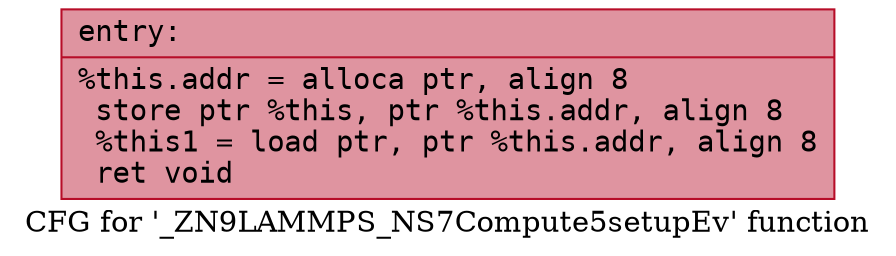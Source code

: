 digraph "CFG for '_ZN9LAMMPS_NS7Compute5setupEv' function" {
	label="CFG for '_ZN9LAMMPS_NS7Compute5setupEv' function";

	Node0x557875f002a0 [shape=record,color="#b70d28ff", style=filled, fillcolor="#b70d2870" fontname="Courier",label="{entry:\l|  %this.addr = alloca ptr, align 8\l  store ptr %this, ptr %this.addr, align 8\l  %this1 = load ptr, ptr %this.addr, align 8\l  ret void\l}"];
}

